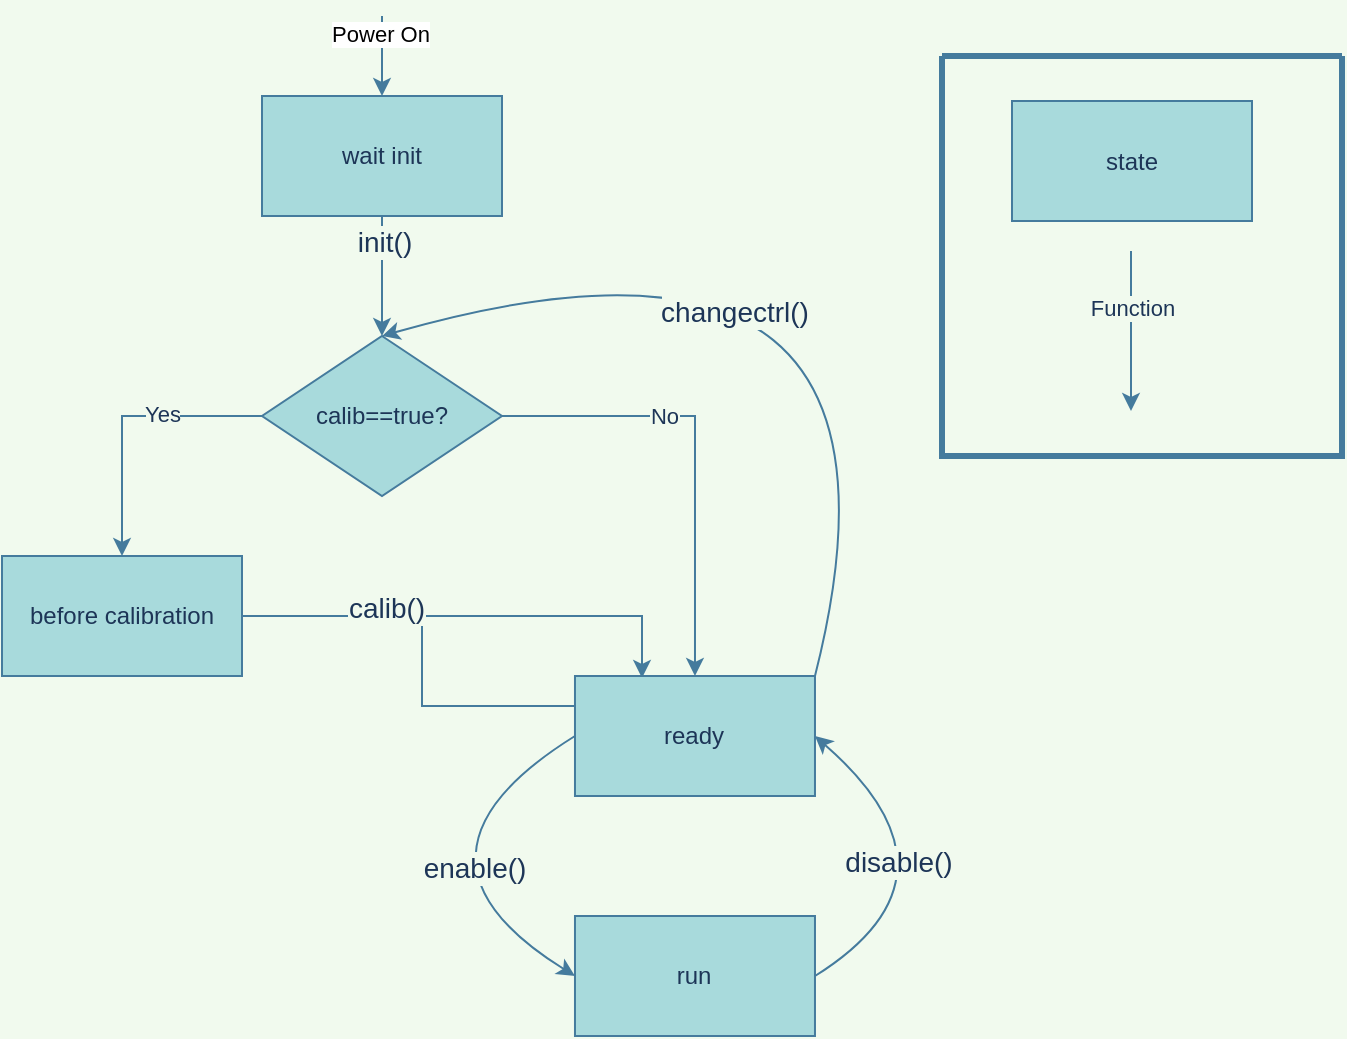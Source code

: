 <mxfile version="15.6.2" type="embed">
    <diagram id="4wXvu77fMshtD7snIOy4" name="ページ1">
        <mxGraphModel dx="301" dy="219" grid="1" gridSize="10" guides="1" tooltips="1" connect="1" arrows="1" fold="1" page="1" pageScale="1" pageWidth="827" pageHeight="1169" background="#F1FAEE" math="0" shadow="0">
            <root>
                <mxCell id="0"/>
                <mxCell id="1" parent="0"/>
                <mxCell id="36" value="" style="endArrow=none;html=1;rounded=0;exitX=0;exitY=0.25;exitDx=0;exitDy=0;strokeColor=#457B9D;fontColor=#1D3557;labelBackgroundColor=#F1FAEE;" parent="1" source="5" edge="1">
                    <mxGeometry width="50" height="50" relative="1" as="geometry">
                        <mxPoint x="400" y="460" as="sourcePoint"/>
                        <mxPoint x="300" y="380" as="targetPoint"/>
                        <Array as="points">
                            <mxPoint x="300" y="425"/>
                        </Array>
                    </mxGeometry>
                </mxCell>
                <mxCell id="2" value="wait init" style="rounded=0;whiteSpace=wrap;html=1;fillColor=#A8DADC;strokeColor=#457B9D;fontColor=#1D3557;" parent="1" vertex="1">
                    <mxGeometry x="220" y="120" width="120" height="60" as="geometry"/>
                </mxCell>
                <mxCell id="24" style="edgeStyle=orthogonalEdgeStyle;rounded=0;orthogonalLoop=1;jettySize=auto;html=1;entryX=0.281;entryY=0.02;entryDx=0;entryDy=0;strokeColor=#457B9D;fontColor=#1D3557;entryPerimeter=0;labelBackgroundColor=#F1FAEE;" parent="1" source="4" target="5" edge="1">
                    <mxGeometry relative="1" as="geometry">
                        <Array as="points">
                            <mxPoint x="410" y="380"/>
                            <mxPoint x="410" y="411"/>
                            <mxPoint x="410" y="411"/>
                        </Array>
                    </mxGeometry>
                </mxCell>
                <mxCell id="25" value="calib()" style="edgeLabel;html=1;align=center;verticalAlign=middle;resizable=0;points=[];fontSize=14;fontColor=#1D3557;labelBackgroundColor=#F1FAEE;" parent="24" vertex="1" connectable="0">
                    <mxGeometry x="-0.376" y="4" relative="1" as="geometry">
                        <mxPoint x="50" y="4" as="angle_offset"/>
                    </mxGeometry>
                </mxCell>
                <mxCell id="4" value="before calibration" style="rounded=0;whiteSpace=wrap;html=1;fillColor=#A8DADC;strokeColor=#457B9D;fontColor=#1D3557;" parent="1" vertex="1">
                    <mxGeometry x="90" y="350" width="120" height="60" as="geometry"/>
                </mxCell>
                <mxCell id="5" value="ready" style="rounded=0;whiteSpace=wrap;html=1;fillColor=#A8DADC;strokeColor=#457B9D;fontColor=#1D3557;" parent="1" vertex="1">
                    <mxGeometry x="376.49" y="410" width="120" height="60" as="geometry"/>
                </mxCell>
                <mxCell id="6" value="run" style="rounded=0;whiteSpace=wrap;html=1;fillColor=#A8DADC;strokeColor=#457B9D;fontColor=#1D3557;" parent="1" vertex="1">
                    <mxGeometry x="376.49" y="530" width="120" height="60" as="geometry"/>
                </mxCell>
                <mxCell id="8" value="" style="curved=1;endArrow=classic;html=1;rounded=0;exitX=0;exitY=0.5;exitDx=0;exitDy=0;entryX=0;entryY=0.5;entryDx=0;entryDy=0;strokeColor=#457B9D;fontColor=#1D3557;labelBackgroundColor=#F1FAEE;" parent="1" source="5" target="6" edge="1">
                    <mxGeometry width="50" height="50" relative="1" as="geometry">
                        <mxPoint x="450" y="550" as="sourcePoint"/>
                        <mxPoint x="500" y="500" as="targetPoint"/>
                        <Array as="points">
                            <mxPoint x="280" y="500"/>
                        </Array>
                    </mxGeometry>
                </mxCell>
                <mxCell id="10" value="enable()" style="edgeLabel;html=1;align=center;verticalAlign=middle;resizable=0;points=[];fontSize=14;fontColor=#1D3557;labelBackgroundColor=#F1FAEE;" parent="8" vertex="1" connectable="0">
                    <mxGeometry x="0.374" y="19" relative="1" as="geometry">
                        <mxPoint x="-1" as="angle_offset"/>
                    </mxGeometry>
                </mxCell>
                <mxCell id="9" value="" style="curved=1;endArrow=classic;html=1;rounded=0;exitX=1;exitY=0.5;exitDx=0;exitDy=0;entryX=1;entryY=0.5;entryDx=0;entryDy=0;strokeColor=#457B9D;fontColor=#1D3557;labelBackgroundColor=#F1FAEE;" parent="1" source="6" target="5" edge="1">
                    <mxGeometry width="50" height="50" relative="1" as="geometry">
                        <mxPoint x="606.49" y="440" as="sourcePoint"/>
                        <mxPoint x="656.49" y="390" as="targetPoint"/>
                        <Array as="points">
                            <mxPoint x="576.49" y="510"/>
                        </Array>
                    </mxGeometry>
                </mxCell>
                <mxCell id="11" value="disable()" style="edgeLabel;html=1;align=center;verticalAlign=middle;resizable=0;points=[];fontSize=14;fontColor=#1D3557;labelBackgroundColor=#F1FAEE;" parent="9" vertex="1" connectable="0">
                    <mxGeometry x="0.279" y="20" relative="1" as="geometry">
                        <mxPoint as="angle_offset"/>
                    </mxGeometry>
                </mxCell>
                <mxCell id="12" value="" style="endArrow=classic;html=1;rounded=0;exitX=0.5;exitY=1;exitDx=0;exitDy=0;entryX=0.5;entryY=0;entryDx=0;entryDy=0;strokeColor=#457B9D;fontColor=#1D3557;labelBackgroundColor=#F1FAEE;" parent="1" source="2" target="18" edge="1">
                    <mxGeometry width="50" height="50" relative="1" as="geometry">
                        <mxPoint x="450" y="510" as="sourcePoint"/>
                        <mxPoint x="280" y="240" as="targetPoint"/>
                    </mxGeometry>
                </mxCell>
                <mxCell id="13" value="init()" style="edgeLabel;html=1;align=center;verticalAlign=middle;resizable=0;points=[];fontSize=14;fontColor=#1D3557;labelBackgroundColor=#F1FAEE;" parent="12" vertex="1" connectable="0">
                    <mxGeometry x="-0.567" y="1" relative="1" as="geometry">
                        <mxPoint x="-1" y="17" as="angle_offset"/>
                    </mxGeometry>
                </mxCell>
                <mxCell id="20" style="edgeStyle=orthogonalEdgeStyle;rounded=0;orthogonalLoop=1;jettySize=auto;html=1;entryX=0.5;entryY=0;entryDx=0;entryDy=0;strokeColor=#457B9D;fontColor=#1D3557;labelBackgroundColor=#F1FAEE;" parent="1" source="18" target="5" edge="1">
                    <mxGeometry relative="1" as="geometry"/>
                </mxCell>
                <mxCell id="21" value="No" style="edgeLabel;html=1;align=center;verticalAlign=middle;resizable=0;points=[];fontColor=#1D3557;labelBackgroundColor=#F1FAEE;" parent="20" vertex="1" connectable="0">
                    <mxGeometry x="-0.287" relative="1" as="geometry">
                        <mxPoint as="angle_offset"/>
                    </mxGeometry>
                </mxCell>
                <mxCell id="22" value="" style="edgeStyle=orthogonalEdgeStyle;rounded=0;orthogonalLoop=1;jettySize=auto;html=1;strokeColor=#457B9D;fontColor=#1D3557;labelBackgroundColor=#F1FAEE;" parent="1" source="18" target="4" edge="1">
                    <mxGeometry relative="1" as="geometry"/>
                </mxCell>
                <mxCell id="23" value="Yes" style="edgeLabel;html=1;align=center;verticalAlign=middle;resizable=0;points=[];fontColor=#1D3557;labelBackgroundColor=#F1FAEE;" parent="22" vertex="1" connectable="0">
                    <mxGeometry x="-0.28" y="-1" relative="1" as="geometry">
                        <mxPoint x="4" y="-1" as="angle_offset"/>
                    </mxGeometry>
                </mxCell>
                <mxCell id="18" value="calib==true?" style="rhombus;whiteSpace=wrap;html=1;fillColor=#A8DADC;strokeColor=#457B9D;fontColor=#1D3557;" parent="1" vertex="1">
                    <mxGeometry x="220" y="240" width="120" height="80" as="geometry"/>
                </mxCell>
                <mxCell id="27" value="" style="curved=1;endArrow=classic;html=1;rounded=0;fontSize=14;exitX=1;exitY=0;exitDx=0;exitDy=0;entryX=0.5;entryY=0;entryDx=0;entryDy=0;strokeColor=#457B9D;fontColor=#1D3557;labelBackgroundColor=#F1FAEE;" parent="1" source="5" target="18" edge="1">
                    <mxGeometry width="50" height="50" relative="1" as="geometry">
                        <mxPoint x="230" y="310" as="sourcePoint"/>
                        <mxPoint x="280" y="260" as="targetPoint"/>
                        <Array as="points">
                            <mxPoint x="560" y="160"/>
                        </Array>
                    </mxGeometry>
                </mxCell>
                <mxCell id="28" value="changectrl()" style="edgeLabel;html=1;align=center;verticalAlign=middle;resizable=0;points=[];fontSize=14;fontColor=#1D3557;labelBackgroundColor=#F1FAEE;" parent="27" vertex="1" connectable="0">
                    <mxGeometry x="0.372" y="37" relative="1" as="geometry">
                        <mxPoint as="angle_offset"/>
                    </mxGeometry>
                </mxCell>
                <mxCell id="34" value="" style="swimlane;startSize=0;rounded=0;sketch=0;fontColor=#1D3557;strokeColor=#457B9D;fillColor=#A8DADC;strokeWidth=3;" parent="1" vertex="1">
                    <mxGeometry x="560" y="100" width="200" height="200" as="geometry"/>
                </mxCell>
                <mxCell id="30" value="state" style="rounded=0;whiteSpace=wrap;html=1;fillColor=#A8DADC;strokeColor=#457B9D;fontColor=#1D3557;" parent="34" vertex="1">
                    <mxGeometry x="35" y="22.5" width="120" height="60" as="geometry"/>
                </mxCell>
                <mxCell id="32" value="" style="endArrow=classic;html=1;rounded=0;fontColor=#1D3557;jumpSize=8;strokeColor=#457B9D;strokeWidth=1;labelBackgroundColor=#F1FAEE;" parent="34" edge="1">
                    <mxGeometry width="50" height="50" relative="1" as="geometry">
                        <mxPoint x="94.5" y="97.5" as="sourcePoint"/>
                        <mxPoint x="94.5" y="177.5" as="targetPoint"/>
                    </mxGeometry>
                </mxCell>
                <mxCell id="33" value="Function" style="edgeLabel;html=1;align=center;verticalAlign=middle;resizable=0;points=[];fontColor=#1D3557;labelBackgroundColor=#F1FAEE;" parent="32" vertex="1" connectable="0">
                    <mxGeometry x="-0.3" relative="1" as="geometry">
                        <mxPoint as="angle_offset"/>
                    </mxGeometry>
                </mxCell>
                <mxCell id="37" value="" style="endArrow=classic;html=1;rounded=0;entryX=0.5;entryY=0;entryDx=0;entryDy=0;labelBackgroundColor=#F1FAEE;strokeColor=#457B9D;fontColor=#1D3557;" parent="1" target="2" edge="1">
                    <mxGeometry width="50" height="50" relative="1" as="geometry">
                        <mxPoint x="280" y="80" as="sourcePoint"/>
                        <mxPoint x="190" y="70" as="targetPoint"/>
                    </mxGeometry>
                </mxCell>
                <mxCell id="38" value="Power On" style="edgeLabel;html=1;align=center;verticalAlign=middle;resizable=0;points=[];" vertex="1" connectable="0" parent="37">
                    <mxGeometry x="-0.567" y="-1" relative="1" as="geometry">
                        <mxPoint x="1" y="-9" as="angle_offset"/>
                    </mxGeometry>
                </mxCell>
            </root>
        </mxGraphModel>
    </diagram>
</mxfile>